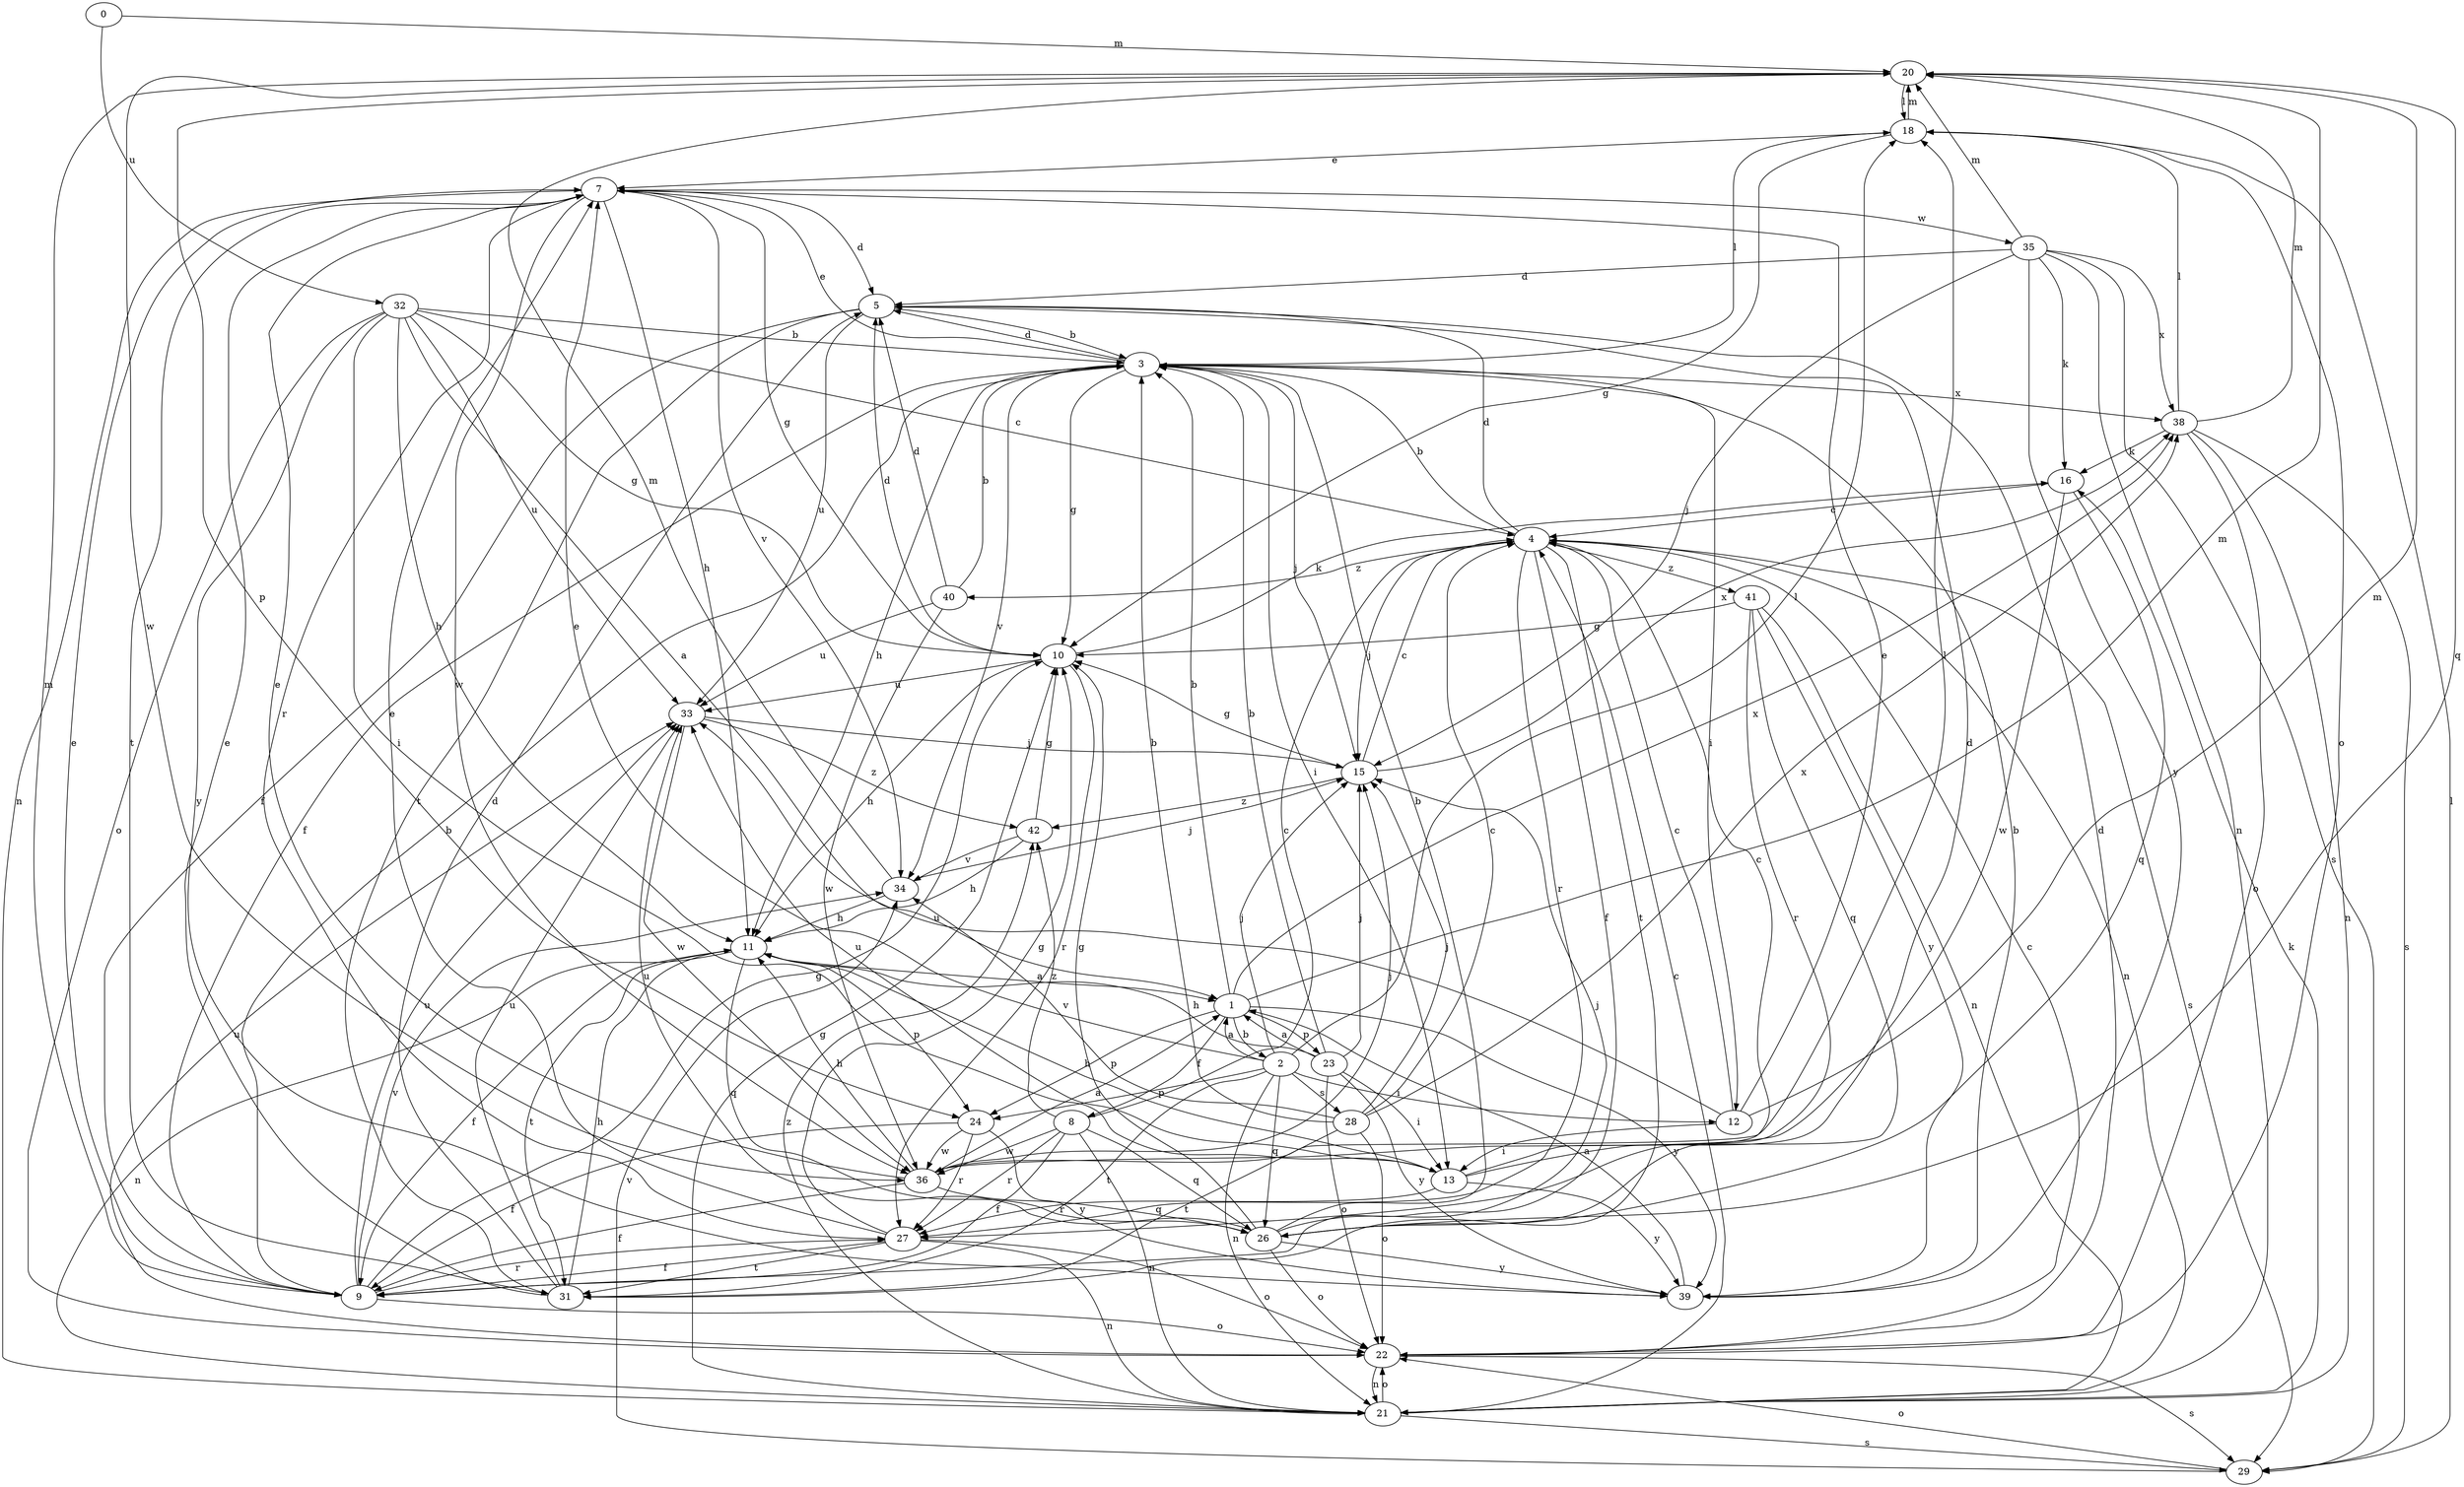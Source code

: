 strict digraph  {
0;
1;
2;
3;
4;
5;
7;
8;
9;
10;
11;
12;
13;
15;
16;
18;
20;
21;
22;
23;
24;
26;
27;
28;
29;
31;
32;
33;
34;
35;
36;
38;
39;
40;
41;
42;
0 -> 20  [label=m];
0 -> 32  [label=u];
1 -> 2  [label=b];
1 -> 3  [label=b];
1 -> 8  [label=f];
1 -> 20  [label=m];
1 -> 23  [label=p];
1 -> 24  [label=p];
1 -> 38  [label=x];
1 -> 39  [label=y];
2 -> 1  [label=a];
2 -> 7  [label=e];
2 -> 12  [label=i];
2 -> 15  [label=j];
2 -> 18  [label=l];
2 -> 21  [label=n];
2 -> 24  [label=p];
2 -> 26  [label=q];
2 -> 28  [label=s];
2 -> 31  [label=t];
3 -> 5  [label=d];
3 -> 7  [label=e];
3 -> 9  [label=f];
3 -> 10  [label=g];
3 -> 11  [label=h];
3 -> 12  [label=i];
3 -> 13  [label=i];
3 -> 15  [label=j];
3 -> 18  [label=l];
3 -> 34  [label=v];
3 -> 38  [label=x];
4 -> 3  [label=b];
4 -> 5  [label=d];
4 -> 9  [label=f];
4 -> 15  [label=j];
4 -> 21  [label=n];
4 -> 27  [label=r];
4 -> 29  [label=s];
4 -> 31  [label=t];
4 -> 40  [label=z];
4 -> 41  [label=z];
5 -> 3  [label=b];
5 -> 9  [label=f];
5 -> 31  [label=t];
5 -> 33  [label=u];
7 -> 5  [label=d];
7 -> 10  [label=g];
7 -> 11  [label=h];
7 -> 21  [label=n];
7 -> 27  [label=r];
7 -> 31  [label=t];
7 -> 34  [label=v];
7 -> 35  [label=w];
7 -> 36  [label=w];
8 -> 4  [label=c];
8 -> 9  [label=f];
8 -> 21  [label=n];
8 -> 26  [label=q];
8 -> 27  [label=r];
8 -> 36  [label=w];
8 -> 42  [label=z];
9 -> 3  [label=b];
9 -> 7  [label=e];
9 -> 10  [label=g];
9 -> 20  [label=m];
9 -> 22  [label=o];
9 -> 27  [label=r];
9 -> 33  [label=u];
9 -> 34  [label=v];
10 -> 5  [label=d];
10 -> 11  [label=h];
10 -> 16  [label=k];
10 -> 27  [label=r];
10 -> 33  [label=u];
11 -> 1  [label=a];
11 -> 9  [label=f];
11 -> 21  [label=n];
11 -> 24  [label=p];
11 -> 26  [label=q];
11 -> 31  [label=t];
12 -> 4  [label=c];
12 -> 7  [label=e];
12 -> 13  [label=i];
12 -> 20  [label=m];
12 -> 33  [label=u];
13 -> 4  [label=c];
13 -> 5  [label=d];
13 -> 11  [label=h];
13 -> 27  [label=r];
13 -> 33  [label=u];
13 -> 39  [label=y];
15 -> 4  [label=c];
15 -> 10  [label=g];
15 -> 38  [label=x];
15 -> 42  [label=z];
16 -> 4  [label=c];
16 -> 26  [label=q];
16 -> 36  [label=w];
18 -> 7  [label=e];
18 -> 10  [label=g];
18 -> 20  [label=m];
18 -> 22  [label=o];
20 -> 18  [label=l];
20 -> 24  [label=p];
20 -> 26  [label=q];
20 -> 36  [label=w];
21 -> 4  [label=c];
21 -> 10  [label=g];
21 -> 16  [label=k];
21 -> 22  [label=o];
21 -> 29  [label=s];
21 -> 42  [label=z];
22 -> 4  [label=c];
22 -> 5  [label=d];
22 -> 21  [label=n];
22 -> 29  [label=s];
22 -> 33  [label=u];
23 -> 1  [label=a];
23 -> 3  [label=b];
23 -> 11  [label=h];
23 -> 13  [label=i];
23 -> 15  [label=j];
23 -> 22  [label=o];
23 -> 39  [label=y];
24 -> 9  [label=f];
24 -> 27  [label=r];
24 -> 36  [label=w];
24 -> 39  [label=y];
26 -> 3  [label=b];
26 -> 10  [label=g];
26 -> 15  [label=j];
26 -> 22  [label=o];
26 -> 33  [label=u];
26 -> 39  [label=y];
27 -> 7  [label=e];
27 -> 9  [label=f];
27 -> 10  [label=g];
27 -> 21  [label=n];
27 -> 22  [label=o];
27 -> 31  [label=t];
28 -> 3  [label=b];
28 -> 4  [label=c];
28 -> 15  [label=j];
28 -> 22  [label=o];
28 -> 31  [label=t];
28 -> 34  [label=v];
28 -> 38  [label=x];
29 -> 18  [label=l];
29 -> 22  [label=o];
29 -> 34  [label=v];
31 -> 5  [label=d];
31 -> 7  [label=e];
31 -> 11  [label=h];
31 -> 33  [label=u];
32 -> 1  [label=a];
32 -> 3  [label=b];
32 -> 4  [label=c];
32 -> 10  [label=g];
32 -> 11  [label=h];
32 -> 13  [label=i];
32 -> 22  [label=o];
32 -> 33  [label=u];
32 -> 39  [label=y];
33 -> 15  [label=j];
33 -> 36  [label=w];
33 -> 42  [label=z];
34 -> 11  [label=h];
34 -> 15  [label=j];
34 -> 20  [label=m];
35 -> 5  [label=d];
35 -> 15  [label=j];
35 -> 16  [label=k];
35 -> 20  [label=m];
35 -> 21  [label=n];
35 -> 29  [label=s];
35 -> 38  [label=x];
35 -> 39  [label=y];
36 -> 1  [label=a];
36 -> 7  [label=e];
36 -> 9  [label=f];
36 -> 11  [label=h];
36 -> 15  [label=j];
36 -> 18  [label=l];
36 -> 26  [label=q];
38 -> 16  [label=k];
38 -> 18  [label=l];
38 -> 20  [label=m];
38 -> 21  [label=n];
38 -> 22  [label=o];
38 -> 29  [label=s];
39 -> 1  [label=a];
39 -> 3  [label=b];
40 -> 3  [label=b];
40 -> 5  [label=d];
40 -> 33  [label=u];
40 -> 36  [label=w];
41 -> 10  [label=g];
41 -> 21  [label=n];
41 -> 26  [label=q];
41 -> 27  [label=r];
41 -> 39  [label=y];
42 -> 10  [label=g];
42 -> 11  [label=h];
42 -> 34  [label=v];
}
